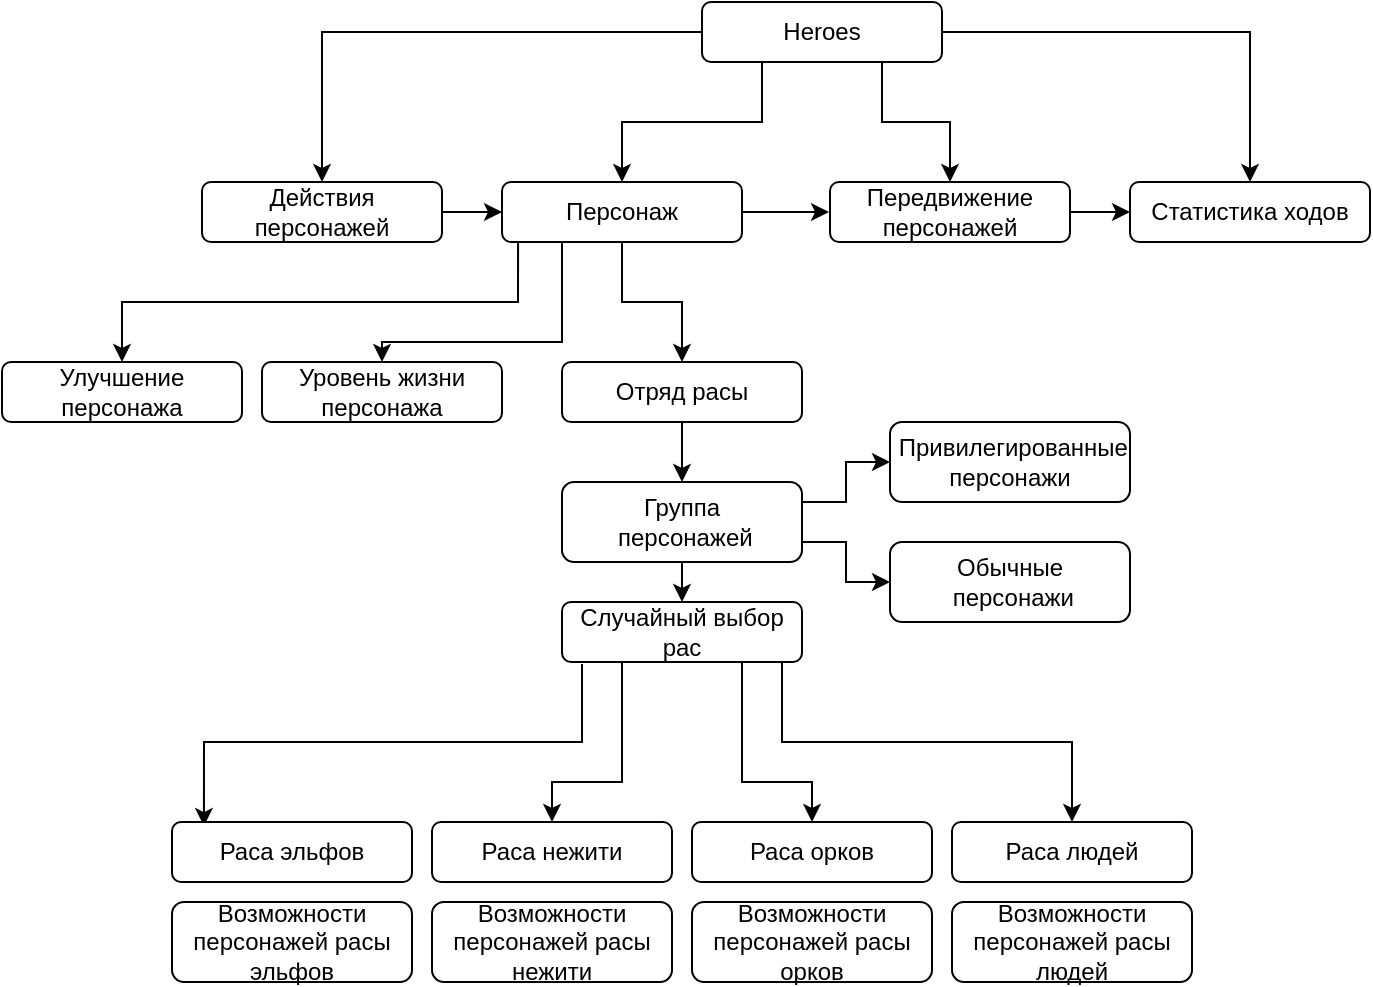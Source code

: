 <mxfile version="14.2.7" type="github">
  <diagram id="wdKQzExWJ-slzCI3__An" name="Page-1">
    <mxGraphModel dx="874" dy="706" grid="1" gridSize="10" guides="1" tooltips="1" connect="1" arrows="1" fold="1" page="1" pageScale="1" pageWidth="827" pageHeight="1169" math="0" shadow="0">
      <root>
        <mxCell id="0" />
        <mxCell id="1" parent="0" />
        <mxCell id="ThsmSveKd6_xXnNG1gCC-1" value="Отряд расы" style="rounded=1;whiteSpace=wrap;html=1;" parent="1" vertex="1">
          <mxGeometry x="280" y="200" width="120" height="30" as="geometry" />
        </mxCell>
        <mxCell id="DzrnLzvkAPXYEKWI9zlB-34" style="edgeStyle=orthogonalEdgeStyle;rounded=0;orthogonalLoop=1;jettySize=auto;html=1;entryX=0.5;entryY=0;entryDx=0;entryDy=0;exitX=0.5;exitY=1;exitDx=0;exitDy=0;" edge="1" parent="1" source="DzrnLzvkAPXYEKWI9zlB-35" target="ThsmSveKd6_xXnNG1gCC-3">
          <mxGeometry relative="1" as="geometry">
            <mxPoint x="370" y="320" as="sourcePoint" />
          </mxGeometry>
        </mxCell>
        <mxCell id="DzrnLzvkAPXYEKWI9zlB-43" style="edgeStyle=orthogonalEdgeStyle;rounded=0;orthogonalLoop=1;jettySize=auto;html=1;entryX=0.133;entryY=0.067;entryDx=0;entryDy=0;entryPerimeter=0;" edge="1" parent="1" target="ThsmSveKd6_xXnNG1gCC-4">
          <mxGeometry relative="1" as="geometry">
            <mxPoint x="290" y="351" as="sourcePoint" />
            <Array as="points">
              <mxPoint x="290" y="390" />
              <mxPoint x="101" y="390" />
            </Array>
          </mxGeometry>
        </mxCell>
        <mxCell id="DzrnLzvkAPXYEKWI9zlB-44" style="edgeStyle=orthogonalEdgeStyle;rounded=0;orthogonalLoop=1;jettySize=auto;html=1;exitX=0.25;exitY=1;exitDx=0;exitDy=0;entryX=0.5;entryY=0;entryDx=0;entryDy=0;" edge="1" parent="1" source="ThsmSveKd6_xXnNG1gCC-3" target="ThsmSveKd6_xXnNG1gCC-6">
          <mxGeometry relative="1" as="geometry">
            <Array as="points">
              <mxPoint x="310" y="410" />
              <mxPoint x="275" y="410" />
            </Array>
          </mxGeometry>
        </mxCell>
        <mxCell id="DzrnLzvkAPXYEKWI9zlB-45" style="edgeStyle=orthogonalEdgeStyle;rounded=0;orthogonalLoop=1;jettySize=auto;html=1;exitX=0.5;exitY=1;exitDx=0;exitDy=0;entryX=0.5;entryY=0;entryDx=0;entryDy=0;" edge="1" parent="1" source="ThsmSveKd6_xXnNG1gCC-3" target="ThsmSveKd6_xXnNG1gCC-5">
          <mxGeometry relative="1" as="geometry">
            <Array as="points">
              <mxPoint x="370" y="350" />
              <mxPoint x="370" y="410" />
              <mxPoint x="405" y="410" />
            </Array>
          </mxGeometry>
        </mxCell>
        <mxCell id="DzrnLzvkAPXYEKWI9zlB-46" style="edgeStyle=orthogonalEdgeStyle;rounded=0;orthogonalLoop=1;jettySize=auto;html=1;exitX=0.75;exitY=1;exitDx=0;exitDy=0;entryX=0.5;entryY=0;entryDx=0;entryDy=0;" edge="1" parent="1" source="ThsmSveKd6_xXnNG1gCC-3" target="ThsmSveKd6_xXnNG1gCC-7">
          <mxGeometry relative="1" as="geometry">
            <Array as="points">
              <mxPoint x="390" y="350" />
              <mxPoint x="390" y="390" />
              <mxPoint x="535" y="390" />
            </Array>
          </mxGeometry>
        </mxCell>
        <mxCell id="ThsmSveKd6_xXnNG1gCC-3" value="Случайный выбор рас" style="rounded=1;whiteSpace=wrap;html=1;" parent="1" vertex="1">
          <mxGeometry x="280" y="320" width="120" height="30" as="geometry" />
        </mxCell>
        <mxCell id="ThsmSveKd6_xXnNG1gCC-4" value="Раса эльфов" style="rounded=1;whiteSpace=wrap;html=1;" parent="1" vertex="1">
          <mxGeometry x="85" y="430" width="120" height="30" as="geometry" />
        </mxCell>
        <mxCell id="ThsmSveKd6_xXnNG1gCC-5" value="Раса орков" style="rounded=1;whiteSpace=wrap;html=1;" parent="1" vertex="1">
          <mxGeometry x="345" y="430" width="120" height="30" as="geometry" />
        </mxCell>
        <mxCell id="ThsmSveKd6_xXnNG1gCC-6" value="Раса нежити" style="rounded=1;whiteSpace=wrap;html=1;" parent="1" vertex="1">
          <mxGeometry x="215" y="430" width="120" height="30" as="geometry" />
        </mxCell>
        <mxCell id="ThsmSveKd6_xXnNG1gCC-7" value="Раса людей" style="rounded=1;whiteSpace=wrap;html=1;" parent="1" vertex="1">
          <mxGeometry x="475" y="430" width="120" height="30" as="geometry" />
        </mxCell>
        <mxCell id="ThsmSveKd6_xXnNG1gCC-8" value="Уровень жизни персонажа" style="rounded=1;whiteSpace=wrap;html=1;" parent="1" vertex="1">
          <mxGeometry x="130" y="200" width="120" height="30" as="geometry" />
        </mxCell>
        <mxCell id="ThsmSveKd6_xXnNG1gCC-9" value="Улучшение персонажа" style="rounded=1;whiteSpace=wrap;html=1;" parent="1" vertex="1">
          <mxGeometry y="200" width="120" height="30" as="geometry" />
        </mxCell>
        <mxCell id="DzrnLzvkAPXYEKWI9zlB-38" style="edgeStyle=orthogonalEdgeStyle;rounded=0;orthogonalLoop=1;jettySize=auto;html=1;exitX=1;exitY=0.25;exitDx=0;exitDy=0;entryX=0;entryY=0.5;entryDx=0;entryDy=0;" edge="1" parent="1" source="DzrnLzvkAPXYEKWI9zlB-35" target="ThsmSveKd6_xXnNG1gCC-10">
          <mxGeometry relative="1" as="geometry">
            <mxPoint x="422" y="200" as="targetPoint" />
          </mxGeometry>
        </mxCell>
        <mxCell id="ThsmSveKd6_xXnNG1gCC-10" value="&amp;nbsp;Привилегированные персонажи" style="rounded=1;whiteSpace=wrap;html=1;" parent="1" vertex="1">
          <mxGeometry x="444" y="230" width="120" height="40" as="geometry" />
        </mxCell>
        <mxCell id="DzrnLzvkAPXYEKWI9zlB-39" style="edgeStyle=orthogonalEdgeStyle;rounded=0;orthogonalLoop=1;jettySize=auto;html=1;exitX=1;exitY=0.75;exitDx=0;exitDy=0;entryX=0;entryY=0.5;entryDx=0;entryDy=0;" edge="1" parent="1" source="DzrnLzvkAPXYEKWI9zlB-35" target="ThsmSveKd6_xXnNG1gCC-11">
          <mxGeometry relative="1" as="geometry">
            <mxPoint x="410" y="340" as="targetPoint" />
          </mxGeometry>
        </mxCell>
        <mxCell id="ThsmSveKd6_xXnNG1gCC-11" value="Обычные&lt;br&gt;&amp;nbsp;персонажи" style="rounded=1;whiteSpace=wrap;html=1;" parent="1" vertex="1">
          <mxGeometry x="444" y="290" width="120" height="40" as="geometry" />
        </mxCell>
        <mxCell id="DzrnLzvkAPXYEKWI9zlB-26" style="edgeStyle=orthogonalEdgeStyle;rounded=0;orthogonalLoop=1;jettySize=auto;html=1;exitX=1;exitY=0.5;exitDx=0;exitDy=0;entryX=0;entryY=0.5;entryDx=0;entryDy=0;" edge="1" parent="1" source="ThsmSveKd6_xXnNG1gCC-12" target="DzrnLzvkAPXYEKWI9zlB-1">
          <mxGeometry relative="1" as="geometry" />
        </mxCell>
        <mxCell id="ThsmSveKd6_xXnNG1gCC-12" value="Передвижение персонажей" style="rounded=1;whiteSpace=wrap;html=1;" parent="1" vertex="1">
          <mxGeometry x="414" y="110" width="120" height="30" as="geometry" />
        </mxCell>
        <mxCell id="DzrnLzvkAPXYEKWI9zlB-23" style="edgeStyle=orthogonalEdgeStyle;rounded=0;orthogonalLoop=1;jettySize=auto;html=1;exitX=1;exitY=0.5;exitDx=0;exitDy=0;entryX=0;entryY=0.5;entryDx=0;entryDy=0;" edge="1" parent="1" source="ThsmSveKd6_xXnNG1gCC-13" target="DzrnLzvkAPXYEKWI9zlB-16">
          <mxGeometry relative="1" as="geometry" />
        </mxCell>
        <mxCell id="DzrnLzvkAPXYEKWI9zlB-40" style="edgeStyle=orthogonalEdgeStyle;rounded=0;orthogonalLoop=1;jettySize=auto;html=1;exitX=0.067;exitY=0.967;exitDx=0;exitDy=0;entryX=0.5;entryY=0;entryDx=0;entryDy=0;exitPerimeter=0;" edge="1" parent="1" source="DzrnLzvkAPXYEKWI9zlB-16" target="ThsmSveKd6_xXnNG1gCC-9">
          <mxGeometry relative="1" as="geometry" />
        </mxCell>
        <mxCell id="ThsmSveKd6_xXnNG1gCC-13" value="Действия&lt;br&gt;персонажей" style="rounded=1;whiteSpace=wrap;html=1;" parent="1" vertex="1">
          <mxGeometry x="100" y="110" width="120" height="30" as="geometry" />
        </mxCell>
        <mxCell id="DzrnLzvkAPXYEKWI9zlB-1" value="Статистика ходов" style="rounded=1;whiteSpace=wrap;html=1;" vertex="1" parent="1">
          <mxGeometry x="564" y="110" width="120" height="30" as="geometry" />
        </mxCell>
        <mxCell id="DzrnLzvkAPXYEKWI9zlB-2" value="Возможности персонажей расы эльфов" style="rounded=1;whiteSpace=wrap;html=1;" vertex="1" parent="1">
          <mxGeometry x="85" y="470" width="120" height="40" as="geometry" />
        </mxCell>
        <mxCell id="DzrnLzvkAPXYEKWI9zlB-3" value="Возможности персонажей расы орков" style="rounded=1;whiteSpace=wrap;html=1;" vertex="1" parent="1">
          <mxGeometry x="345" y="470" width="120" height="40" as="geometry" />
        </mxCell>
        <mxCell id="DzrnLzvkAPXYEKWI9zlB-12" value="Возможности персонажей расы нежити" style="rounded=1;whiteSpace=wrap;html=1;" vertex="1" parent="1">
          <mxGeometry x="215" y="470" width="120" height="40" as="geometry" />
        </mxCell>
        <mxCell id="DzrnLzvkAPXYEKWI9zlB-13" value="Возможности персонажей расы людей" style="rounded=1;whiteSpace=wrap;html=1;" vertex="1" parent="1">
          <mxGeometry x="475" y="470" width="120" height="40" as="geometry" />
        </mxCell>
        <mxCell id="DzrnLzvkAPXYEKWI9zlB-20" style="edgeStyle=orthogonalEdgeStyle;rounded=0;orthogonalLoop=1;jettySize=auto;html=1;exitX=0.25;exitY=1;exitDx=0;exitDy=0;entryX=0.5;entryY=0;entryDx=0;entryDy=0;" edge="1" parent="1" source="DzrnLzvkAPXYEKWI9zlB-14" target="DzrnLzvkAPXYEKWI9zlB-16">
          <mxGeometry relative="1" as="geometry">
            <mxPoint x="370" y="100" as="targetPoint" />
          </mxGeometry>
        </mxCell>
        <mxCell id="DzrnLzvkAPXYEKWI9zlB-22" style="edgeStyle=orthogonalEdgeStyle;rounded=0;orthogonalLoop=1;jettySize=auto;html=1;exitX=0;exitY=0.5;exitDx=0;exitDy=0;entryX=0.5;entryY=0;entryDx=0;entryDy=0;" edge="1" parent="1" source="DzrnLzvkAPXYEKWI9zlB-14" target="ThsmSveKd6_xXnNG1gCC-13">
          <mxGeometry relative="1" as="geometry">
            <mxPoint x="210" y="35" as="targetPoint" />
          </mxGeometry>
        </mxCell>
        <mxCell id="DzrnLzvkAPXYEKWI9zlB-47" style="edgeStyle=orthogonalEdgeStyle;rounded=0;orthogonalLoop=1;jettySize=auto;html=1;exitX=1;exitY=0.5;exitDx=0;exitDy=0;entryX=0.5;entryY=0;entryDx=0;entryDy=0;" edge="1" parent="1" source="DzrnLzvkAPXYEKWI9zlB-14" target="DzrnLzvkAPXYEKWI9zlB-1">
          <mxGeometry relative="1" as="geometry" />
        </mxCell>
        <mxCell id="DzrnLzvkAPXYEKWI9zlB-48" style="edgeStyle=orthogonalEdgeStyle;rounded=0;orthogonalLoop=1;jettySize=auto;html=1;exitX=0.75;exitY=1;exitDx=0;exitDy=0;entryX=0.5;entryY=0;entryDx=0;entryDy=0;" edge="1" parent="1" source="DzrnLzvkAPXYEKWI9zlB-14" target="ThsmSveKd6_xXnNG1gCC-12">
          <mxGeometry relative="1" as="geometry" />
        </mxCell>
        <mxCell id="DzrnLzvkAPXYEKWI9zlB-14" value="Heroes" style="rounded=1;whiteSpace=wrap;html=1;" vertex="1" parent="1">
          <mxGeometry x="350" y="20" width="120" height="30" as="geometry" />
        </mxCell>
        <mxCell id="DzrnLzvkAPXYEKWI9zlB-24" style="edgeStyle=orthogonalEdgeStyle;rounded=0;orthogonalLoop=1;jettySize=auto;html=1;exitX=1;exitY=0.5;exitDx=0;exitDy=0;entryX=0;entryY=0.5;entryDx=0;entryDy=0;" edge="1" parent="1" source="DzrnLzvkAPXYEKWI9zlB-16">
          <mxGeometry relative="1" as="geometry">
            <mxPoint x="413.5" y="125" as="targetPoint" />
          </mxGeometry>
        </mxCell>
        <mxCell id="DzrnLzvkAPXYEKWI9zlB-41" style="edgeStyle=orthogonalEdgeStyle;rounded=0;orthogonalLoop=1;jettySize=auto;html=1;exitX=0.25;exitY=1;exitDx=0;exitDy=0;" edge="1" parent="1" source="DzrnLzvkAPXYEKWI9zlB-16" target="ThsmSveKd6_xXnNG1gCC-8">
          <mxGeometry relative="1" as="geometry">
            <Array as="points">
              <mxPoint x="280" y="190" />
              <mxPoint x="190" y="190" />
            </Array>
          </mxGeometry>
        </mxCell>
        <mxCell id="DzrnLzvkAPXYEKWI9zlB-42" style="edgeStyle=orthogonalEdgeStyle;rounded=0;orthogonalLoop=1;jettySize=auto;html=1;exitX=0.5;exitY=1;exitDx=0;exitDy=0;entryX=0.5;entryY=0;entryDx=0;entryDy=0;" edge="1" parent="1" source="DzrnLzvkAPXYEKWI9zlB-16" target="ThsmSveKd6_xXnNG1gCC-1">
          <mxGeometry relative="1" as="geometry">
            <mxPoint x="353" y="180" as="targetPoint" />
          </mxGeometry>
        </mxCell>
        <mxCell id="DzrnLzvkAPXYEKWI9zlB-16" value="Персонаж" style="rounded=1;whiteSpace=wrap;html=1;" vertex="1" parent="1">
          <mxGeometry x="250" y="110" width="120" height="30" as="geometry" />
        </mxCell>
        <mxCell id="DzrnLzvkAPXYEKWI9zlB-18" style="edgeStyle=orthogonalEdgeStyle;rounded=0;orthogonalLoop=1;jettySize=auto;html=1;exitX=0.5;exitY=1;exitDx=0;exitDy=0;" edge="1" parent="1" source="ThsmSveKd6_xXnNG1gCC-13" target="ThsmSveKd6_xXnNG1gCC-13">
          <mxGeometry relative="1" as="geometry" />
        </mxCell>
        <mxCell id="DzrnLzvkAPXYEKWI9zlB-37" style="edgeStyle=orthogonalEdgeStyle;rounded=0;orthogonalLoop=1;jettySize=auto;html=1;entryX=0.5;entryY=0;entryDx=0;entryDy=0;exitX=0.5;exitY=1;exitDx=0;exitDy=0;" edge="1" parent="1" source="ThsmSveKd6_xXnNG1gCC-1" target="DzrnLzvkAPXYEKWI9zlB-35">
          <mxGeometry relative="1" as="geometry">
            <mxPoint x="310" y="240" as="sourcePoint" />
          </mxGeometry>
        </mxCell>
        <mxCell id="DzrnLzvkAPXYEKWI9zlB-35" value="Группа&lt;br&gt;&amp;nbsp;персонажей" style="rounded=1;whiteSpace=wrap;html=1;" vertex="1" parent="1">
          <mxGeometry x="280" y="260" width="120" height="40" as="geometry" />
        </mxCell>
      </root>
    </mxGraphModel>
  </diagram>
</mxfile>
